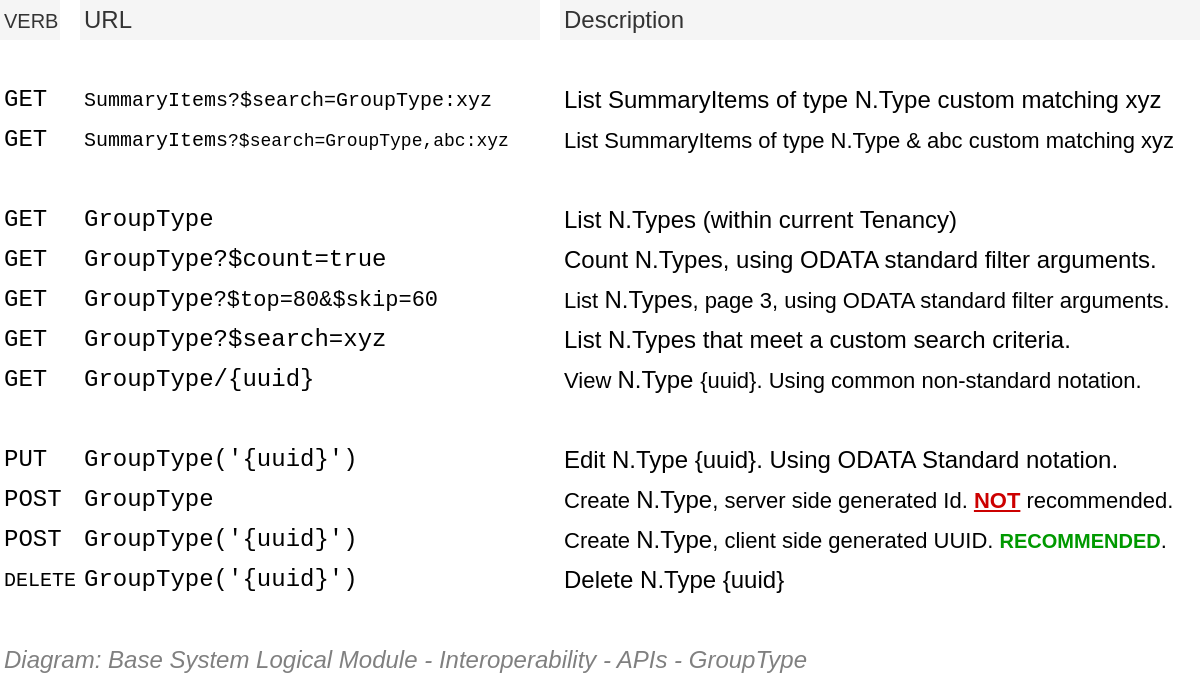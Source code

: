 <mxfile compressed="false" version="18.0.8" type="google">
  <diagram name="GroupType" id="T8qMVdzdqlT6s8HkwZ6l">
    <mxGraphModel grid="1" page="1" gridSize="10" guides="1" tooltips="1" connect="1" arrows="1" fold="1" pageScale="1" pageWidth="850" pageHeight="1100" math="0" shadow="0">
      <root>
        <mxCell id="wF8GBNgwsvZnK6qSJ_7T-0" />
        <mxCell id="wF8GBNgwsvZnK6qSJ_7T-1" value="Diagram" parent="wF8GBNgwsvZnK6qSJ_7T-0" />
        <mxCell id="wF8GBNgwsvZnK6qSJ_7T-77" value="List N.Types (within current Tenancy)" style="text;html=1;strokeColor=none;fillColor=none;align=left;verticalAlign=middle;whiteSpace=wrap;rounded=0;dashed=1;fontFamily=Helvetica;fontSize=12;" vertex="1" parent="wF8GBNgwsvZnK6qSJ_7T-1">
          <mxGeometry x="400" y="300" width="320" height="20" as="geometry" />
        </mxCell>
        <mxCell id="wF8GBNgwsvZnK6qSJ_7T-78" value="GroupType" style="text;html=1;strokeColor=none;fillColor=none;align=left;verticalAlign=middle;whiteSpace=wrap;rounded=0;dashed=1;fontSize=12;fontFamily=Courier New;" vertex="1" parent="wF8GBNgwsvZnK6qSJ_7T-1">
          <mxGeometry x="160" y="300" width="200" height="20" as="geometry" />
        </mxCell>
        <mxCell id="wF8GBNgwsvZnK6qSJ_7T-79" value="GroupType/{uuid}" style="text;html=1;strokeColor=none;fillColor=none;align=left;verticalAlign=middle;whiteSpace=wrap;rounded=0;dashed=1;fontSize=12;fontFamily=Courier New;" vertex="1" parent="wF8GBNgwsvZnK6qSJ_7T-1">
          <mxGeometry x="160" y="380" width="200" height="20" as="geometry" />
        </mxCell>
        <mxCell id="wF8GBNgwsvZnK6qSJ_7T-80" value="View&amp;nbsp;&lt;span style=&quot;font-size: 12px&quot;&gt;N.Type&amp;nbsp;&lt;/span&gt;{uuid}. Using common non-standard notation." style="text;html=1;strokeColor=none;fillColor=none;align=left;verticalAlign=middle;whiteSpace=wrap;rounded=0;dashed=1;fontFamily=Helvetica;fontSize=11;" vertex="1" parent="wF8GBNgwsvZnK6qSJ_7T-1">
          <mxGeometry x="400" y="380" width="320" height="20" as="geometry" />
        </mxCell>
        <mxCell id="wF8GBNgwsvZnK6qSJ_7T-81" value="GET" style="text;html=1;strokeColor=none;fillColor=none;align=left;verticalAlign=middle;whiteSpace=wrap;rounded=0;dashed=1;fontSize=12;fontFamily=Courier New;" vertex="1" parent="wF8GBNgwsvZnK6qSJ_7T-1">
          <mxGeometry x="120" y="300" width="40" height="20" as="geometry" />
        </mxCell>
        <mxCell id="wF8GBNgwsvZnK6qSJ_7T-82" value="GET" style="text;html=1;strokeColor=none;fillColor=none;align=left;verticalAlign=middle;whiteSpace=wrap;rounded=0;dashed=1;fontSize=12;fontFamily=Courier New;" vertex="1" parent="wF8GBNgwsvZnK6qSJ_7T-1">
          <mxGeometry x="120" y="380" width="40" height="20" as="geometry" />
        </mxCell>
        <mxCell id="wF8GBNgwsvZnK6qSJ_7T-83" value="POST" style="text;html=1;strokeColor=none;fillColor=none;align=left;verticalAlign=middle;whiteSpace=wrap;rounded=0;dashed=1;fontSize=12;fontFamily=Courier New;" vertex="1" parent="wF8GBNgwsvZnK6qSJ_7T-1">
          <mxGeometry x="120" y="440" width="40" height="20" as="geometry" />
        </mxCell>
        <mxCell id="wF8GBNgwsvZnK6qSJ_7T-84" value="GroupType" style="text;html=1;strokeColor=none;fillColor=none;align=left;verticalAlign=middle;whiteSpace=wrap;rounded=0;dashed=1;fontSize=12;fontFamily=Courier New;" vertex="1" parent="wF8GBNgwsvZnK6qSJ_7T-1">
          <mxGeometry x="160" y="440" width="200" height="20" as="geometry" />
        </mxCell>
        <mxCell id="wF8GBNgwsvZnK6qSJ_7T-85" value="POST" style="text;html=1;strokeColor=none;fillColor=none;align=left;verticalAlign=middle;whiteSpace=wrap;rounded=0;dashed=1;fontSize=12;fontFamily=Courier New;" vertex="1" parent="wF8GBNgwsvZnK6qSJ_7T-1">
          <mxGeometry x="120" y="460" width="40" height="20" as="geometry" />
        </mxCell>
        <mxCell id="wF8GBNgwsvZnK6qSJ_7T-86" value="GroupType(&#39;{uuid}&#39;)" style="text;html=1;strokeColor=none;fillColor=none;align=left;verticalAlign=middle;whiteSpace=wrap;rounded=0;dashed=1;fontSize=12;fontFamily=Courier New;" vertex="1" parent="wF8GBNgwsvZnK6qSJ_7T-1">
          <mxGeometry x="160" y="460" width="200" height="20" as="geometry" />
        </mxCell>
        <mxCell id="wF8GBNgwsvZnK6qSJ_7T-87" value="Create&amp;nbsp;&lt;span style=&quot;font-size: 12px&quot;&gt;N.Type&lt;/span&gt;, server side generated Id. &lt;b style=&quot;font-size: 11px&quot;&gt;&lt;font color=&quot;#cc0000&quot; style=&quot;font-size: 11px&quot;&gt;&lt;u style=&quot;font-size: 11px&quot;&gt;NOT&lt;/u&gt;&lt;/font&gt; &lt;/b&gt;recommended." style="text;html=1;strokeColor=none;fillColor=none;align=left;verticalAlign=middle;whiteSpace=wrap;rounded=0;dashed=1;fontFamily=Helvetica;fontSize=11;" vertex="1" parent="wF8GBNgwsvZnK6qSJ_7T-1">
          <mxGeometry x="400" y="440" width="320" height="20" as="geometry" />
        </mxCell>
        <mxCell id="wF8GBNgwsvZnK6qSJ_7T-88" value="Create&amp;nbsp;&lt;span style=&quot;font-size: 12px&quot;&gt;N.Type&lt;/span&gt;, client side generated UUID. &lt;font color=&quot;#009900&quot; size=&quot;1&quot;&gt;&lt;b&gt;RECOMMENDED&lt;/b&gt;&lt;/font&gt;." style="text;html=1;strokeColor=none;fillColor=none;align=left;verticalAlign=middle;whiteSpace=wrap;rounded=0;dashed=1;fontFamily=Helvetica;fontSize=11;" vertex="1" parent="wF8GBNgwsvZnK6qSJ_7T-1">
          <mxGeometry x="400" y="460" width="320" height="20" as="geometry" />
        </mxCell>
        <mxCell id="wF8GBNgwsvZnK6qSJ_7T-89" value="PUT" style="text;html=1;strokeColor=none;fillColor=none;align=left;verticalAlign=middle;whiteSpace=wrap;rounded=0;dashed=1;fontSize=12;fontFamily=Courier New;" vertex="1" parent="wF8GBNgwsvZnK6qSJ_7T-1">
          <mxGeometry x="120" y="420" width="40" height="20" as="geometry" />
        </mxCell>
        <mxCell id="wF8GBNgwsvZnK6qSJ_7T-90" value="GroupType(&#39;{uuid}&#39;)" style="text;html=1;strokeColor=none;fillColor=none;align=left;verticalAlign=middle;whiteSpace=wrap;rounded=0;dashed=1;fontSize=12;fontFamily=Courier New;" vertex="1" parent="wF8GBNgwsvZnK6qSJ_7T-1">
          <mxGeometry x="160" y="420" width="200" height="20" as="geometry" />
        </mxCell>
        <mxCell id="wF8GBNgwsvZnK6qSJ_7T-91" value="Edit N.Type {uuid}. Using ODATA Standard notation." style="text;html=1;strokeColor=none;fillColor=none;align=left;verticalAlign=middle;whiteSpace=wrap;rounded=0;dashed=1;fontFamily=Helvetica;fontSize=12;" vertex="1" parent="wF8GBNgwsvZnK6qSJ_7T-1">
          <mxGeometry x="400" y="420" width="320" height="20" as="geometry" />
        </mxCell>
        <mxCell id="wF8GBNgwsvZnK6qSJ_7T-92" value="DELETE" style="text;html=1;strokeColor=none;fillColor=none;align=left;verticalAlign=middle;whiteSpace=wrap;rounded=0;dashed=1;fontSize=10;fontFamily=Courier New;" vertex="1" parent="wF8GBNgwsvZnK6qSJ_7T-1">
          <mxGeometry x="120" y="480" width="40" height="20" as="geometry" />
        </mxCell>
        <mxCell id="wF8GBNgwsvZnK6qSJ_7T-93" value="GroupType(&#39;{uuid}&#39;)" style="text;html=1;strokeColor=none;fillColor=none;align=left;verticalAlign=middle;whiteSpace=wrap;rounded=0;dashed=1;fontSize=12;fontFamily=Courier New;" vertex="1" parent="wF8GBNgwsvZnK6qSJ_7T-1">
          <mxGeometry x="160" y="480" width="200" height="20" as="geometry" />
        </mxCell>
        <mxCell id="wF8GBNgwsvZnK6qSJ_7T-94" value="Delete N.Type {uuid}" style="text;html=1;strokeColor=none;fillColor=none;align=left;verticalAlign=middle;whiteSpace=wrap;rounded=0;dashed=1;fontFamily=Helvetica;fontSize=12;" vertex="1" parent="wF8GBNgwsvZnK6qSJ_7T-1">
          <mxGeometry x="400" y="480" width="320" height="20" as="geometry" />
        </mxCell>
        <mxCell id="wF8GBNgwsvZnK6qSJ_7T-96" value="List&amp;nbsp;&lt;span style=&quot;font-size: 12px&quot;&gt;N.Types&lt;/span&gt;, page 3, using ODATA standard filter arguments." style="text;html=1;strokeColor=none;fillColor=none;align=left;verticalAlign=middle;whiteSpace=wrap;rounded=0;dashed=1;fontFamily=Helvetica;fontSize=11;" vertex="1" parent="wF8GBNgwsvZnK6qSJ_7T-1">
          <mxGeometry x="400" y="340" width="320" height="20" as="geometry" />
        </mxCell>
        <mxCell id="wF8GBNgwsvZnK6qSJ_7T-97" value="&lt;font style=&quot;font-size: 11px&quot;&gt;&lt;span style=&quot;font-size: 12px&quot;&gt;GroupType&lt;/span&gt;?$top=80&amp;amp;$skip=60&lt;/font&gt;" style="text;html=1;strokeColor=none;fillColor=none;align=left;verticalAlign=middle;whiteSpace=wrap;rounded=0;dashed=1;fontSize=12;fontFamily=Courier New;" vertex="1" parent="wF8GBNgwsvZnK6qSJ_7T-1">
          <mxGeometry x="160" y="340" width="230" height="20" as="geometry" />
        </mxCell>
        <mxCell id="wF8GBNgwsvZnK6qSJ_7T-98" value="GET" style="text;html=1;strokeColor=none;fillColor=none;align=left;verticalAlign=middle;whiteSpace=wrap;rounded=0;dashed=1;fontSize=12;fontFamily=Courier New;" vertex="1" parent="wF8GBNgwsvZnK6qSJ_7T-1">
          <mxGeometry x="120" y="340" width="40" height="20" as="geometry" />
        </mxCell>
        <mxCell id="wF8GBNgwsvZnK6qSJ_7T-99" value="Count N.Types, using ODATA standard filter arguments." style="text;html=1;strokeColor=none;fillColor=none;align=left;verticalAlign=middle;whiteSpace=wrap;rounded=0;dashed=1;fontFamily=Helvetica;fontSize=12;" vertex="1" parent="wF8GBNgwsvZnK6qSJ_7T-1">
          <mxGeometry x="400" y="320" width="320" height="20" as="geometry" />
        </mxCell>
        <mxCell id="wF8GBNgwsvZnK6qSJ_7T-100" value="GroupType?$count=true" style="text;html=1;strokeColor=none;fillColor=none;align=left;verticalAlign=middle;whiteSpace=wrap;rounded=0;dashed=1;fontSize=12;fontFamily=Courier New;" vertex="1" parent="wF8GBNgwsvZnK6qSJ_7T-1">
          <mxGeometry x="160" y="320" width="200" height="20" as="geometry" />
        </mxCell>
        <mxCell id="wF8GBNgwsvZnK6qSJ_7T-101" value="GET" style="text;html=1;strokeColor=none;fillColor=none;align=left;verticalAlign=middle;whiteSpace=wrap;rounded=0;dashed=1;fontSize=12;fontFamily=Courier New;" vertex="1" parent="wF8GBNgwsvZnK6qSJ_7T-1">
          <mxGeometry x="120" y="320" width="40" height="20" as="geometry" />
        </mxCell>
        <mxCell id="wF8GBNgwsvZnK6qSJ_7T-140" value="List N.Types that meet a custom search criteria." style="text;html=1;strokeColor=none;fillColor=none;align=left;verticalAlign=middle;whiteSpace=wrap;rounded=0;dashed=1;fontFamily=Helvetica;fontSize=12;" vertex="1" parent="wF8GBNgwsvZnK6qSJ_7T-1">
          <mxGeometry x="400" y="360" width="320" height="20" as="geometry" />
        </mxCell>
        <mxCell id="wF8GBNgwsvZnK6qSJ_7T-141" value="GroupType?$search=xyz" style="text;html=1;strokeColor=none;fillColor=none;align=left;verticalAlign=middle;whiteSpace=wrap;rounded=0;dashed=1;fontSize=12;fontFamily=Courier New;" vertex="1" parent="wF8GBNgwsvZnK6qSJ_7T-1">
          <mxGeometry x="160" y="360" width="200" height="20" as="geometry" />
        </mxCell>
        <mxCell id="wF8GBNgwsvZnK6qSJ_7T-142" value="GET" style="text;html=1;strokeColor=none;fillColor=none;align=left;verticalAlign=middle;whiteSpace=wrap;rounded=0;dashed=1;fontSize=12;fontFamily=Courier New;" vertex="1" parent="wF8GBNgwsvZnK6qSJ_7T-1">
          <mxGeometry x="120" y="360" width="40" height="20" as="geometry" />
        </mxCell>
        <mxCell id="wF8GBNgwsvZnK6qSJ_7T-196" value="Description" style="text;html=1;strokeColor=none;fillColor=#f5f5f5;align=left;verticalAlign=middle;whiteSpace=wrap;rounded=0;fontSize=12;fontFamily=Helvetica;fontColor=#333333;fontStyle=0" vertex="1" parent="wF8GBNgwsvZnK6qSJ_7T-1">
          <mxGeometry x="400" y="200" width="320" height="20" as="geometry" />
        </mxCell>
        <mxCell id="wF8GBNgwsvZnK6qSJ_7T-197" value="URL" style="text;html=1;strokeColor=none;fillColor=#f5f5f5;align=left;verticalAlign=middle;whiteSpace=wrap;rounded=0;fontSize=12;fontFamily=Helvetica;fontColor=#333333;fontStyle=0" vertex="1" parent="wF8GBNgwsvZnK6qSJ_7T-1">
          <mxGeometry x="160" y="200" width="230" height="20" as="geometry" />
        </mxCell>
        <mxCell id="wF8GBNgwsvZnK6qSJ_7T-198" value="&lt;font style=&quot;font-size: 10px;&quot;&gt;VERB&lt;/font&gt;" style="text;html=1;strokeColor=none;fillColor=#f5f5f5;align=left;verticalAlign=middle;whiteSpace=wrap;rounded=0;fontSize=10;fontFamily=Helvetica;fontColor=#333333;fontStyle=0" vertex="1" parent="wF8GBNgwsvZnK6qSJ_7T-1">
          <mxGeometry x="120" y="200" width="30" height="20" as="geometry" />
        </mxCell>
        <mxCell id="wF8GBNgwsvZnK6qSJ_7T-199" value="&lt;font style=&quot;font-size: 9px&quot;&gt;&lt;span style=&quot;font-size: 10px&quot;&gt;SummaryItems&lt;/span&gt;?$search=GroupType,abc:xyz&lt;/font&gt;" style="text;html=1;strokeColor=none;fillColor=none;align=left;verticalAlign=middle;whiteSpace=wrap;rounded=0;dashed=1;fontSize=9;fontFamily=Courier New;" vertex="1" parent="wF8GBNgwsvZnK6qSJ_7T-1">
          <mxGeometry x="160" y="260" width="250" height="20" as="geometry" />
        </mxCell>
        <mxCell id="wF8GBNgwsvZnK6qSJ_7T-200" value="GET" style="text;html=1;strokeColor=none;fillColor=none;align=left;verticalAlign=middle;whiteSpace=wrap;rounded=0;dashed=1;fontSize=12;fontFamily=Courier New;" vertex="1" parent="wF8GBNgwsvZnK6qSJ_7T-1">
          <mxGeometry x="120" y="260" width="40" height="20" as="geometry" />
        </mxCell>
        <mxCell id="wF8GBNgwsvZnK6qSJ_7T-201" value="&lt;font style=&quot;font-size: 10px&quot;&gt;SummaryItems?$search=GroupType:xyz&lt;/font&gt;" style="text;html=1;strokeColor=none;fillColor=none;align=left;verticalAlign=middle;whiteSpace=wrap;rounded=0;dashed=1;fontSize=10;fontFamily=Courier New;" vertex="1" parent="wF8GBNgwsvZnK6qSJ_7T-1">
          <mxGeometry x="160" y="240" width="240" height="20" as="geometry" />
        </mxCell>
        <mxCell id="wF8GBNgwsvZnK6qSJ_7T-202" value="GET" style="text;html=1;strokeColor=none;fillColor=none;align=left;verticalAlign=middle;whiteSpace=wrap;rounded=0;dashed=1;fontSize=12;fontFamily=Courier New;" vertex="1" parent="wF8GBNgwsvZnK6qSJ_7T-1">
          <mxGeometry x="120" y="240" width="40" height="20" as="geometry" />
        </mxCell>
        <mxCell id="wF8GBNgwsvZnK6qSJ_7T-203" value="List SummaryItems of type N.Type custom matching xyz" style="text;html=1;strokeColor=none;fillColor=none;align=left;verticalAlign=middle;whiteSpace=wrap;rounded=0;dashed=1;fontFamily=Helvetica;fontSize=12;" vertex="1" parent="wF8GBNgwsvZnK6qSJ_7T-1">
          <mxGeometry x="400" y="240" width="320" height="20" as="geometry" />
        </mxCell>
        <mxCell id="wF8GBNgwsvZnK6qSJ_7T-204" value="&lt;font style=&quot;font-size: 11px&quot;&gt;List SummaryItems of type N.Type &amp;amp; abc custom matching xyz&lt;/font&gt;" style="text;html=1;strokeColor=none;fillColor=none;align=left;verticalAlign=middle;whiteSpace=wrap;rounded=0;dashed=1;fontFamily=Helvetica;fontSize=12;" vertex="1" parent="wF8GBNgwsvZnK6qSJ_7T-1">
          <mxGeometry x="400" y="260" width="320" height="20" as="geometry" />
        </mxCell>
        <mxCell id="5ZJqYq11fbvxbrqz1hA8-0" value="Title/Diagram" parent="wF8GBNgwsvZnK6qSJ_7T-0" />
        <mxCell id="aKjAG9MWlovy6WBci8t_-0" value="&lt;font style=&quot;font-size: 12px ; font-weight: normal&quot;&gt;&lt;i&gt;Diagram: Base&amp;nbsp;&lt;/i&gt;&lt;i&gt;System&amp;nbsp;&lt;/i&gt;&lt;i&gt;Logical Module -&amp;nbsp;&lt;/i&gt;&lt;i&gt;Interoperability&amp;nbsp;&lt;/i&gt;&lt;i&gt;- APIs - GroupType&lt;br&gt;&lt;/i&gt;&lt;/font&gt;" style="text;strokeColor=none;fillColor=none;html=1;fontSize=12;fontStyle=1;verticalAlign=middle;align=left;shadow=0;glass=0;comic=0;opacity=30;fontColor=#808080;" vertex="1" parent="5ZJqYq11fbvxbrqz1hA8-0">
          <mxGeometry x="120" y="520" width="560" height="20" as="geometry" />
        </mxCell>
        <mxCell id="5ZJqYq11fbvxbrqz1hA8-1" value="Title/Page" visible="0" parent="wF8GBNgwsvZnK6qSJ_7T-0" />
        <mxCell id="aKjAG9MWlovy6WBci8t_-1" value="" style="group;fontSize=12;" vertex="1" connectable="0" parent="5ZJqYq11fbvxbrqz1hA8-1">
          <mxGeometry x="120" y="120" width="600" height="45" as="geometry" />
        </mxCell>
        <mxCell id="aKjAG9MWlovy6WBci8t_-2" value="&lt;font style=&quot;font-size: 12px&quot;&gt;Base Logical Module - Interoperability&amp;nbsp;- APIs - NotificationType&lt;/font&gt;" style="text;strokeColor=none;fillColor=none;html=1;fontSize=12;fontStyle=1;verticalAlign=middle;align=left;shadow=0;glass=0;comic=0;opacity=30;fontColor=#808080;" vertex="1" parent="aKjAG9MWlovy6WBci8t_-1">
          <mxGeometry y="20" width="600" height="20" as="geometry" />
        </mxCell>
        <mxCell id="aKjAG9MWlovy6WBci8t_-3" value="" style="line;strokeWidth=2;html=1;shadow=0;glass=0;comic=0;fillColor=none;fontSize=10;fontColor=#CCCCCC;labelBackgroundColor=none;strokeColor=#CCCCCC;" vertex="1" parent="aKjAG9MWlovy6WBci8t_-1">
          <mxGeometry y="35" width="600" height="10" as="geometry" />
        </mxCell>
        <mxCell id="5ZJqYq11fbvxbrqz1hA8-2" value="About" parent="wF8GBNgwsvZnK6qSJ_7T-0" />
      </root>
    </mxGraphModel>
  </diagram>
</mxfile>
